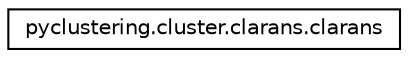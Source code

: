 digraph "Graphical Class Hierarchy"
{
 // INTERACTIVE_SVG=YES
 // LATEX_PDF_SIZE
  edge [fontname="Helvetica",fontsize="10",labelfontname="Helvetica",labelfontsize="10"];
  node [fontname="Helvetica",fontsize="10",shape=record];
  rankdir="LR";
  Node0 [label="pyclustering.cluster.clarans.clarans",height=0.2,width=0.4,color="black", fillcolor="white", style="filled",URL="$d6/d42/classpyclustering_1_1cluster_1_1clarans_1_1clarans.html",tooltip="Class represents clustering algorithm CLARANS (a method for clustering objects for spatial data minin..."];
}
